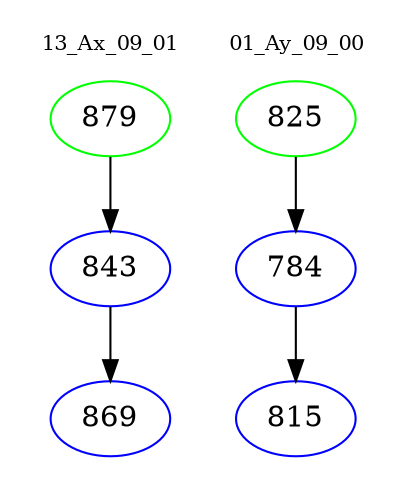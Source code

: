 digraph{
subgraph cluster_0 {
color = white
label = "13_Ax_09_01";
fontsize=10;
T0_879 [label="879", color="green"]
T0_879 -> T0_843 [color="black"]
T0_843 [label="843", color="blue"]
T0_843 -> T0_869 [color="black"]
T0_869 [label="869", color="blue"]
}
subgraph cluster_1 {
color = white
label = "01_Ay_09_00";
fontsize=10;
T1_825 [label="825", color="green"]
T1_825 -> T1_784 [color="black"]
T1_784 [label="784", color="blue"]
T1_784 -> T1_815 [color="black"]
T1_815 [label="815", color="blue"]
}
}
